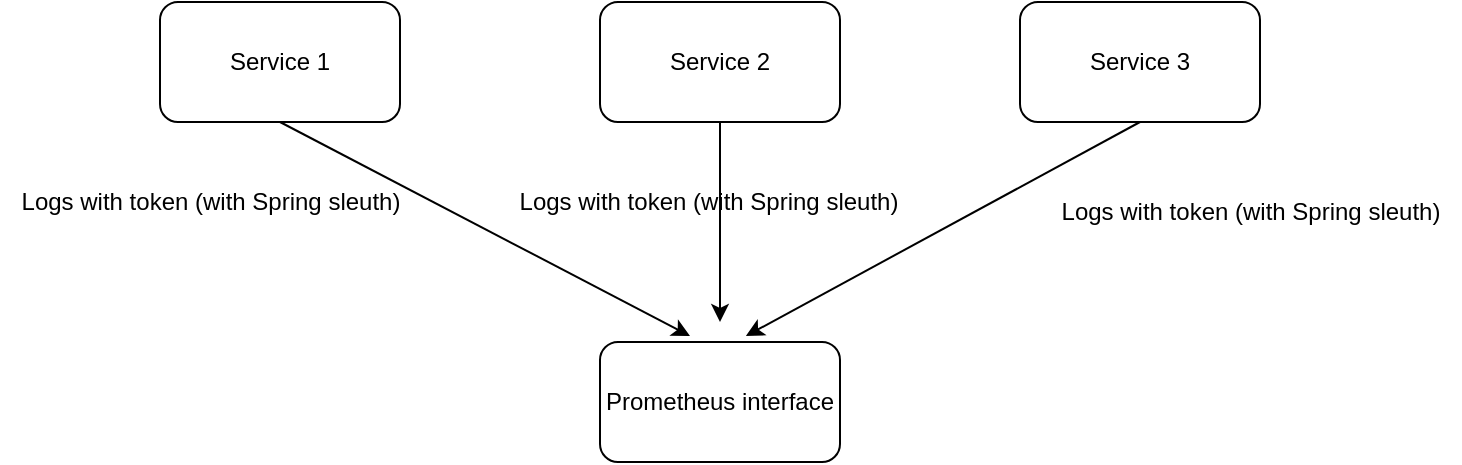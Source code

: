 <mxfile version="20.8.13" type="github">
  <diagram name="Page-1" id="Ss8nT_QTAZkuLPXq_M_W">
    <mxGraphModel dx="880" dy="421" grid="1" gridSize="10" guides="1" tooltips="1" connect="1" arrows="1" fold="1" page="1" pageScale="1" pageWidth="827" pageHeight="1169" math="0" shadow="0">
      <root>
        <mxCell id="0" />
        <mxCell id="1" parent="0" />
        <mxCell id="_oZPz87K2sDN0j5_pGL2-1" value="Service 1" style="rounded=1;whiteSpace=wrap;html=1;" parent="1" vertex="1">
          <mxGeometry x="140" y="70" width="120" height="60" as="geometry" />
        </mxCell>
        <mxCell id="_oZPz87K2sDN0j5_pGL2-2" value="Service 2" style="rounded=1;whiteSpace=wrap;html=1;" parent="1" vertex="1">
          <mxGeometry x="360" y="70" width="120" height="60" as="geometry" />
        </mxCell>
        <mxCell id="_oZPz87K2sDN0j5_pGL2-3" value="Service 3" style="rounded=1;whiteSpace=wrap;html=1;" parent="1" vertex="1">
          <mxGeometry x="570" y="70" width="120" height="60" as="geometry" />
        </mxCell>
        <mxCell id="_oZPz87K2sDN0j5_pGL2-4" value="Prometheus interface" style="rounded=1;whiteSpace=wrap;html=1;" parent="1" vertex="1">
          <mxGeometry x="360" y="240" width="120" height="60" as="geometry" />
        </mxCell>
        <mxCell id="_oZPz87K2sDN0j5_pGL2-6" value="" style="endArrow=classic;html=1;rounded=0;exitX=0.5;exitY=1;exitDx=0;exitDy=0;entryX=0.375;entryY=-0.05;entryDx=0;entryDy=0;entryPerimeter=0;" parent="1" source="_oZPz87K2sDN0j5_pGL2-1" target="_oZPz87K2sDN0j5_pGL2-4" edge="1">
          <mxGeometry width="50" height="50" relative="1" as="geometry">
            <mxPoint x="390" y="240" as="sourcePoint" />
            <mxPoint x="440" y="190" as="targetPoint" />
          </mxGeometry>
        </mxCell>
        <mxCell id="_oZPz87K2sDN0j5_pGL2-7" value="" style="endArrow=classic;html=1;rounded=0;exitX=0.5;exitY=1;exitDx=0;exitDy=0;" parent="1" source="_oZPz87K2sDN0j5_pGL2-2" edge="1">
          <mxGeometry width="50" height="50" relative="1" as="geometry">
            <mxPoint x="390" y="240" as="sourcePoint" />
            <mxPoint x="420" y="230" as="targetPoint" />
          </mxGeometry>
        </mxCell>
        <mxCell id="_oZPz87K2sDN0j5_pGL2-8" value="" style="endArrow=classic;html=1;rounded=0;exitX=0.5;exitY=1;exitDx=0;exitDy=0;entryX=0.608;entryY=-0.05;entryDx=0;entryDy=0;entryPerimeter=0;" parent="1" source="_oZPz87K2sDN0j5_pGL2-3" target="_oZPz87K2sDN0j5_pGL2-4" edge="1">
          <mxGeometry width="50" height="50" relative="1" as="geometry">
            <mxPoint x="390" y="240" as="sourcePoint" />
            <mxPoint x="440" y="190" as="targetPoint" />
          </mxGeometry>
        </mxCell>
        <mxCell id="_oZPz87K2sDN0j5_pGL2-9" value="Logs with token (with Spring sleuth)" style="text;html=1;align=center;verticalAlign=middle;resizable=0;points=[];autosize=1;strokeColor=none;fillColor=none;" parent="1" vertex="1">
          <mxGeometry x="60" y="155" width="210" height="30" as="geometry" />
        </mxCell>
        <mxCell id="_oZPz87K2sDN0j5_pGL2-12" value="Logs with token (with Spring sleuth)" style="text;html=1;align=center;verticalAlign=middle;resizable=0;points=[];autosize=1;strokeColor=none;fillColor=none;" parent="1" vertex="1">
          <mxGeometry x="309" y="155" width="210" height="30" as="geometry" />
        </mxCell>
        <mxCell id="_oZPz87K2sDN0j5_pGL2-13" value="Logs with token (with Spring sleuth)" style="text;html=1;align=center;verticalAlign=middle;resizable=0;points=[];autosize=1;strokeColor=none;fillColor=none;" parent="1" vertex="1">
          <mxGeometry x="580" y="160" width="210" height="30" as="geometry" />
        </mxCell>
      </root>
    </mxGraphModel>
  </diagram>
</mxfile>
